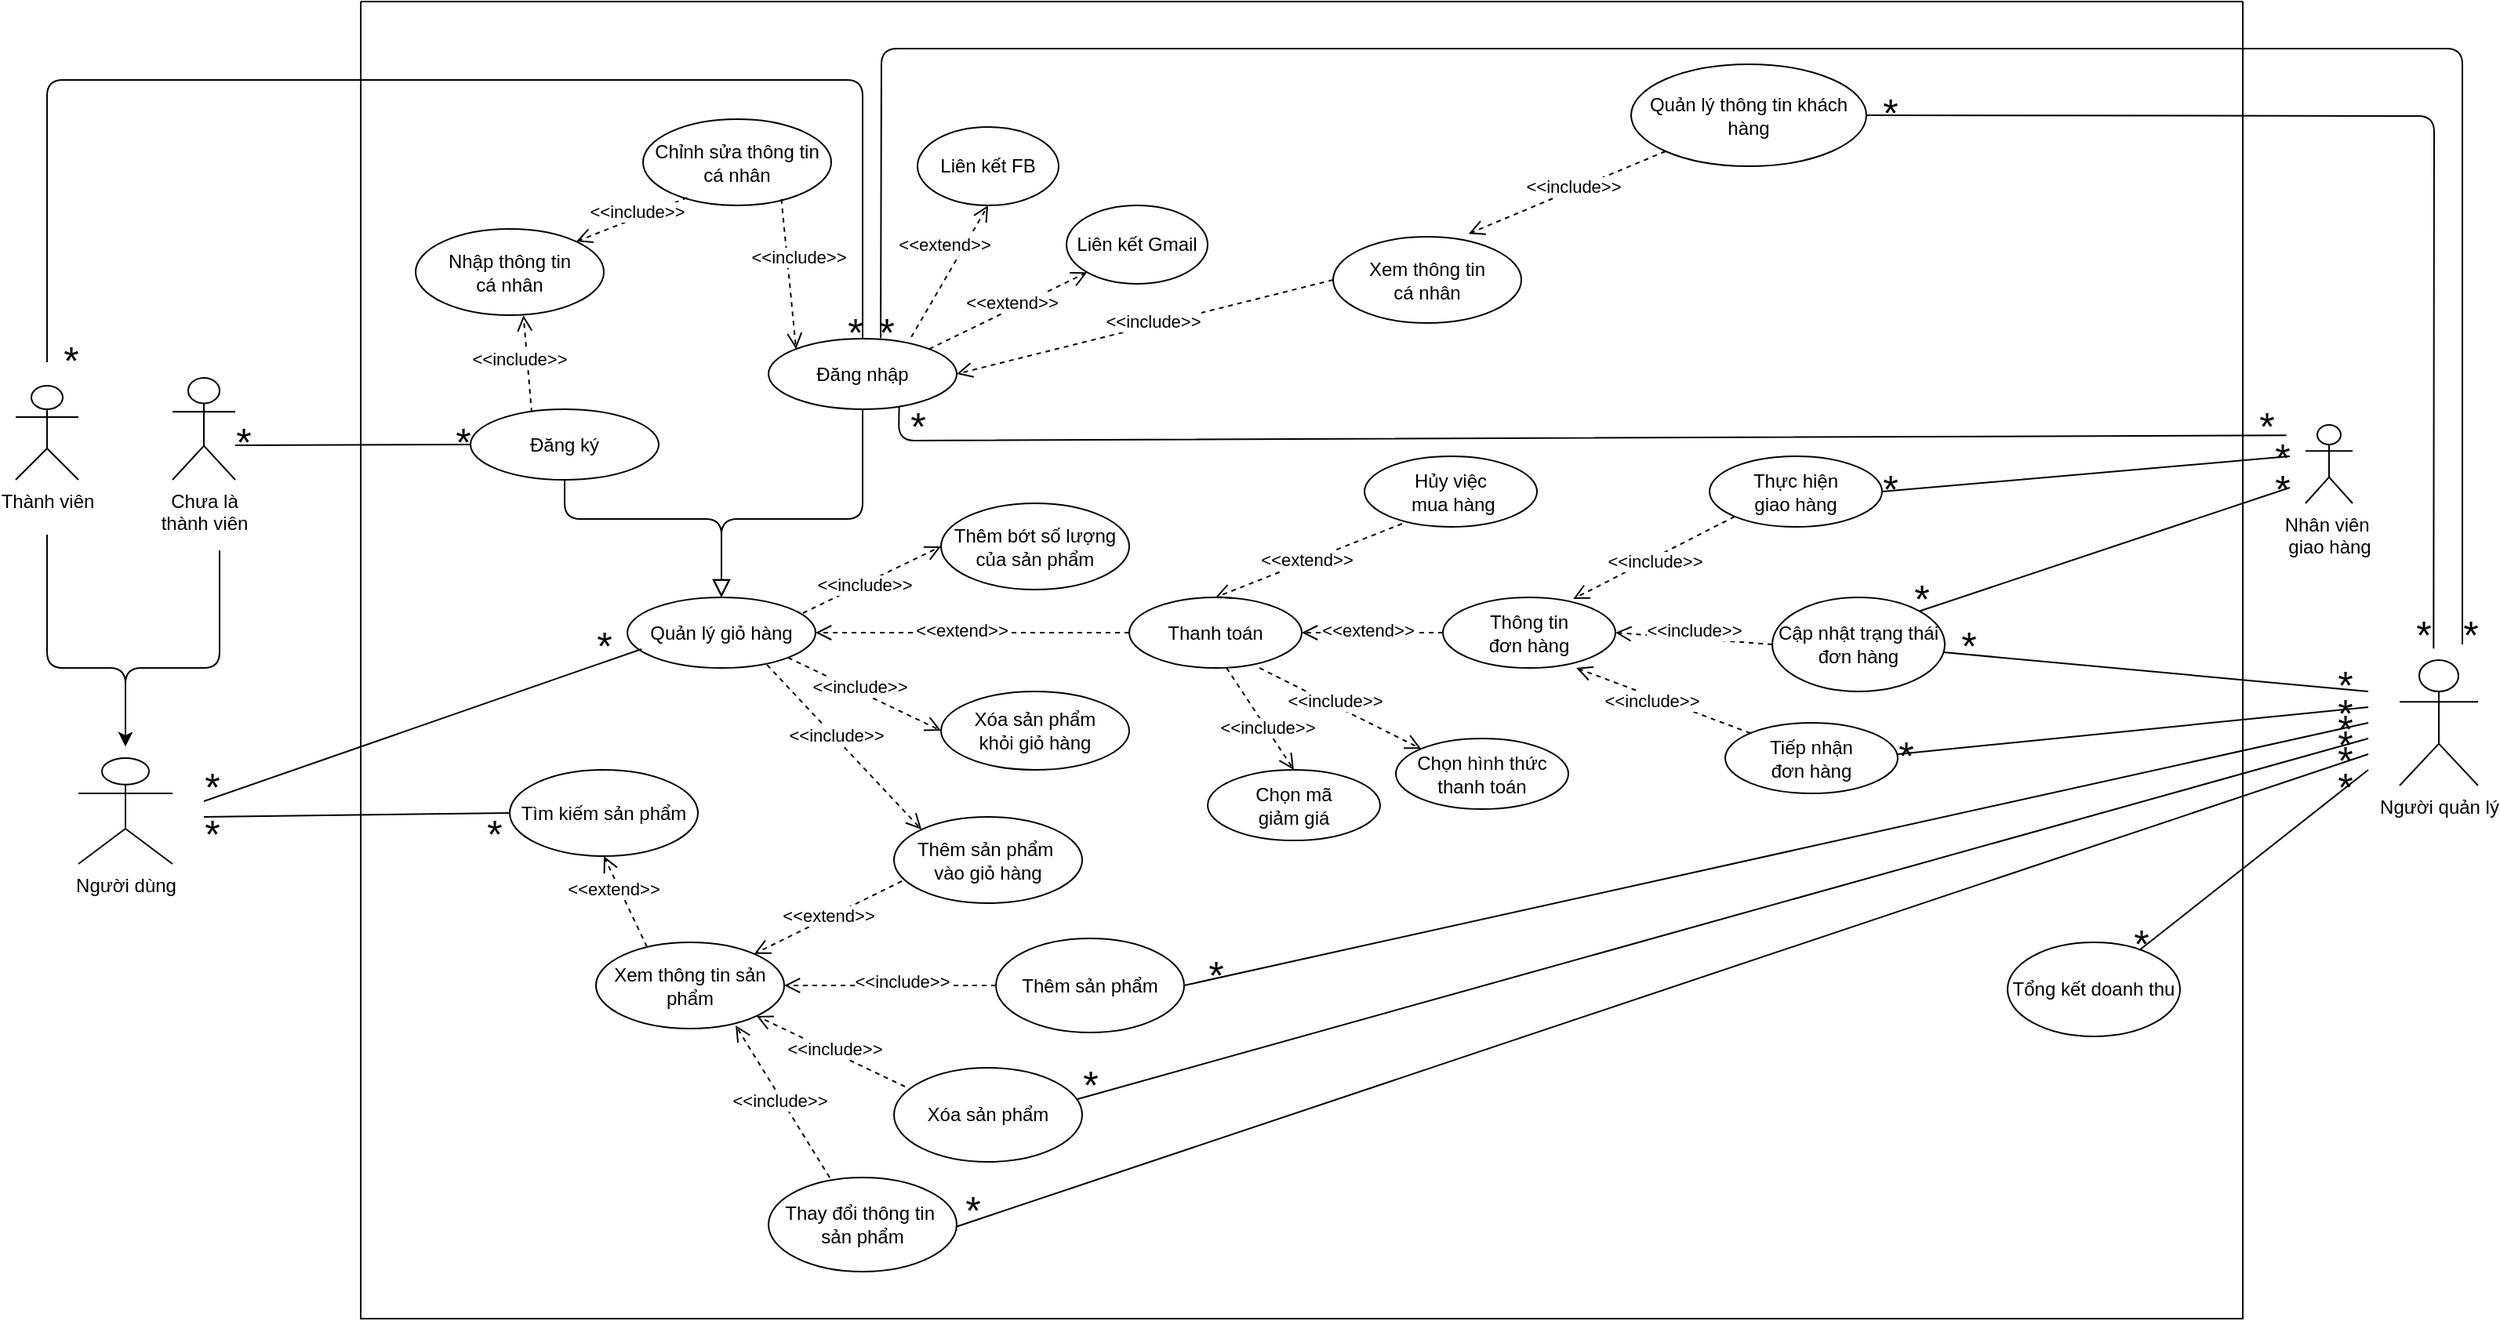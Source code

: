 <mxfile version="14.8.0" type="device"><diagram id="3ceLroiNSJrDPJjKBZNJ" name="Page-1"><mxGraphModel dx="1648" dy="-175" grid="1" gridSize="10" guides="1" tooltips="1" connect="1" arrows="1" fold="1" page="0" pageScale="1" pageWidth="850" pageHeight="1100" math="0" shadow="0"><root><mxCell id="0"/><mxCell id="1" parent="0"/><mxCell id="VKVXlBg61v4HNkzDeUow-1" value="Thành viên" style="shape=umlActor;verticalLabelPosition=bottom;verticalAlign=top;html=1;" parent="1" vertex="1"><mxGeometry x="-190" y="1155" width="40" height="60" as="geometry"/></mxCell><mxCell id="VKVXlBg61v4HNkzDeUow-2" value="Chưa là &lt;br&gt;thành viên" style="shape=umlActor;verticalLabelPosition=bottom;verticalAlign=top;html=1;" parent="1" vertex="1"><mxGeometry x="-90" y="1150" width="40" height="65" as="geometry"/></mxCell><mxCell id="VKVXlBg61v4HNkzDeUow-3" value="Đăng nhập" style="ellipse;whiteSpace=wrap;html=1;" parent="1" vertex="1"><mxGeometry x="290" y="1125" width="120" height="45" as="geometry"/></mxCell><mxCell id="VKVXlBg61v4HNkzDeUow-4" value="Đăng ký" style="ellipse;whiteSpace=wrap;html=1;" parent="1" vertex="1"><mxGeometry x="100" y="1170" width="120" height="45" as="geometry"/></mxCell><mxCell id="VKVXlBg61v4HNkzDeUow-9" value="Chỉnh sửa thông tin&lt;br&gt;cá nhân" style="ellipse;whiteSpace=wrap;html=1;" parent="1" vertex="1"><mxGeometry x="210" y="985" width="120" height="55" as="geometry"/></mxCell><mxCell id="VKVXlBg61v4HNkzDeUow-12" value="Liên kết FB" style="ellipse;whiteSpace=wrap;html=1;" parent="1" vertex="1"><mxGeometry x="385" y="990" width="90" height="50" as="geometry"/></mxCell><mxCell id="VKVXlBg61v4HNkzDeUow-15" value="&amp;lt;&amp;lt;extend&amp;gt;&amp;gt;" style="html=1;verticalAlign=bottom;endArrow=open;dashed=1;endSize=8;entryX=0.5;entryY=1;entryDx=0;entryDy=0;exitX=0.759;exitY=-0.024;exitDx=0;exitDy=0;exitPerimeter=0;" parent="1" source="VKVXlBg61v4HNkzDeUow-3" target="VKVXlBg61v4HNkzDeUow-12" edge="1"><mxGeometry x="0.097" y="7" relative="1" as="geometry"><mxPoint x="340" y="250" as="sourcePoint"/><mxPoint x="380" y="380" as="targetPoint"/><mxPoint as="offset"/></mxGeometry></mxCell><mxCell id="VKVXlBg61v4HNkzDeUow-17" value="&amp;lt;&amp;lt;extend&amp;gt;&amp;gt;" style="html=1;verticalAlign=bottom;endArrow=open;dashed=1;endSize=8;entryX=0;entryY=1;entryDx=0;entryDy=0;exitX=1;exitY=0;exitDx=0;exitDy=0;" parent="1" source="VKVXlBg61v4HNkzDeUow-3" target="VKVXlBg61v4HNkzDeUow-13" edge="1"><mxGeometry y="-4" relative="1" as="geometry"><mxPoint x="350" y="255" as="sourcePoint"/><mxPoint x="285" y="200" as="targetPoint"/><mxPoint as="offset"/></mxGeometry></mxCell><mxCell id="VKVXlBg61v4HNkzDeUow-18" value="&amp;lt;&amp;lt;include&amp;gt;&amp;gt;" style="html=1;verticalAlign=bottom;endArrow=open;dashed=1;endSize=8;exitX=0.325;exitY=0.044;exitDx=0;exitDy=0;entryX=0.573;entryY=1.002;entryDx=0;entryDy=0;entryPerimeter=0;exitPerimeter=0;" parent="1" source="VKVXlBg61v4HNkzDeUow-4" target="VKVXlBg61v4HNkzDeUow-8" edge="1"><mxGeometry x="-0.171" y="6" relative="1" as="geometry"><mxPoint x="350" y="255" as="sourcePoint"/><mxPoint x="70" y="1110" as="targetPoint"/><mxPoint as="offset"/></mxGeometry></mxCell><mxCell id="VKVXlBg61v4HNkzDeUow-19" value="&amp;lt;&amp;lt;include&amp;gt;&amp;gt;" style="html=1;verticalAlign=bottom;endArrow=open;dashed=1;endSize=8;entryX=1;entryY=0;entryDx=0;entryDy=0;exitX=0.235;exitY=0.911;exitDx=0;exitDy=0;exitPerimeter=0;" parent="1" source="VKVXlBg61v4HNkzDeUow-9" target="VKVXlBg61v4HNkzDeUow-8" edge="1"><mxGeometry x="-0.035" y="5" relative="1" as="geometry"><mxPoint x="350" y="450" as="sourcePoint"/><mxPoint x="430" y="507.5" as="targetPoint"/><mxPoint as="offset"/></mxGeometry></mxCell><mxCell id="VKVXlBg61v4HNkzDeUow-20" value="&amp;lt;&amp;lt;include&amp;gt;&amp;gt;" style="html=1;verticalAlign=bottom;endArrow=open;dashed=1;endSize=8;entryX=0;entryY=0;entryDx=0;entryDy=0;exitX=0.735;exitY=0.927;exitDx=0;exitDy=0;exitPerimeter=0;" parent="1" source="VKVXlBg61v4HNkzDeUow-9" target="VKVXlBg61v4HNkzDeUow-3" edge="1"><mxGeometry x="-0.026" y="6" relative="1" as="geometry"><mxPoint x="620" y="445" as="sourcePoint"/><mxPoint x="550" y="507.5" as="targetPoint"/><mxPoint as="offset"/></mxGeometry></mxCell><mxCell id="VKVXlBg61v4HNkzDeUow-21" value="&amp;lt;&amp;lt;include&amp;gt;&amp;gt;" style="html=1;verticalAlign=bottom;endArrow=open;dashed=1;endSize=8;entryX=1;entryY=0.5;entryDx=0;entryDy=0;exitX=0;exitY=0.5;exitDx=0;exitDy=0;" parent="1" source="VKVXlBg61v4HNkzDeUow-11" target="VKVXlBg61v4HNkzDeUow-3" edge="1"><mxGeometry x="-0.026" y="6" relative="1" as="geometry"><mxPoint x="560" y="417.5" as="sourcePoint"/><mxPoint x="350" y="300" as="targetPoint"/><mxPoint as="offset"/></mxGeometry></mxCell><mxCell id="VKVXlBg61v4HNkzDeUow-59" value="Quản lý giỏ hàng" style="ellipse;whiteSpace=wrap;html=1;" parent="1" vertex="1"><mxGeometry x="200" y="1290" width="120" height="45" as="geometry"/></mxCell><mxCell id="VKVXlBg61v4HNkzDeUow-60" value="Xem thông tin sản phẩm" style="ellipse;whiteSpace=wrap;html=1;" parent="1" vertex="1"><mxGeometry x="180" y="1510" width="120" height="55" as="geometry"/></mxCell><mxCell id="VKVXlBg61v4HNkzDeUow-61" value="Người dùng" style="shape=umlActor;verticalLabelPosition=bottom;verticalAlign=top;html=1;outlineConnect=0;fillColor=none;" parent="1" vertex="1"><mxGeometry x="-150" y="1392.5" width="60" height="67.5" as="geometry"/></mxCell><mxCell id="VKVXlBg61v4HNkzDeUow-63" value="" style="endArrow=none;html=1;entryX=0;entryY=0.5;entryDx=0;entryDy=0;" parent="1" target="ySilQz1BfeRPdvZ6NhZA-3" edge="1"><mxGeometry width="50" height="50" relative="1" as="geometry"><mxPoint x="-70" y="1430" as="sourcePoint"/><mxPoint x="197" y="1518" as="targetPoint"/></mxGeometry></mxCell><mxCell id="VKVXlBg61v4HNkzDeUow-64" value="Thêm bớt số lượng&lt;br&gt;của sản phẩm" style="ellipse;whiteSpace=wrap;html=1;" parent="1" vertex="1"><mxGeometry x="400" y="1230" width="120" height="55" as="geometry"/></mxCell><mxCell id="VKVXlBg61v4HNkzDeUow-65" value="Xóa sản phẩm&lt;br&gt;khỏi giỏ hàng" style="ellipse;whiteSpace=wrap;html=1;" parent="1" vertex="1"><mxGeometry x="400" y="1350" width="120" height="50" as="geometry"/></mxCell><mxCell id="VKVXlBg61v4HNkzDeUow-66" value="Thêm sản phẩm&amp;nbsp;&lt;br&gt;vào giỏ hàng" style="ellipse;whiteSpace=wrap;html=1;" parent="1" vertex="1"><mxGeometry x="370" y="1430" width="120" height="55" as="geometry"/></mxCell><mxCell id="VKVXlBg61v4HNkzDeUow-67" value="&amp;lt;&amp;lt;include&amp;gt;&amp;gt;" style="html=1;verticalAlign=bottom;endArrow=open;dashed=1;endSize=8;entryX=0;entryY=0.5;entryDx=0;entryDy=0;exitX=0.933;exitY=0.222;exitDx=0;exitDy=0;exitPerimeter=0;" parent="1" source="VKVXlBg61v4HNkzDeUow-59" target="VKVXlBg61v4HNkzDeUow-64" edge="1"><mxGeometry x="-0.189" y="-9" relative="1" as="geometry"><mxPoint x="410" y="920" as="sourcePoint"/><mxPoint x="528.683" y="850.302" as="targetPoint"/><mxPoint as="offset"/></mxGeometry></mxCell><mxCell id="VKVXlBg61v4HNkzDeUow-68" value="&amp;lt;&amp;lt;include&amp;gt;&amp;gt;" style="html=1;verticalAlign=bottom;endArrow=open;dashed=1;endSize=8;entryX=0;entryY=0.5;entryDx=0;entryDy=0;exitX=1;exitY=1;exitDx=0;exitDy=0;" parent="1" source="VKVXlBg61v4HNkzDeUow-59" target="VKVXlBg61v4HNkzDeUow-65" edge="1"><mxGeometry x="-0.027" y="-5" relative="1" as="geometry"><mxPoint x="312.9" y="1306.77" as="sourcePoint"/><mxPoint x="390" y="1287.5" as="targetPoint"/><mxPoint as="offset"/></mxGeometry></mxCell><mxCell id="VKVXlBg61v4HNkzDeUow-69" value="&amp;lt;&amp;lt;include&amp;gt;&amp;gt;" style="html=1;verticalAlign=bottom;endArrow=open;dashed=1;endSize=8;entryX=0;entryY=0;entryDx=0;entryDy=0;exitX=0.742;exitY=0.956;exitDx=0;exitDy=0;exitPerimeter=0;" parent="1" source="VKVXlBg61v4HNkzDeUow-59" target="VKVXlBg61v4HNkzDeUow-66" edge="1"><mxGeometry x="-0.027" y="-5" relative="1" as="geometry"><mxPoint x="312.9" y="1338.23" as="sourcePoint"/><mxPoint x="410" y="1365" as="targetPoint"/><mxPoint as="offset"/></mxGeometry></mxCell><mxCell id="VKVXlBg61v4HNkzDeUow-70" value="&amp;lt;&amp;lt;extend&amp;gt;&amp;gt;" style="html=1;verticalAlign=bottom;endArrow=open;dashed=1;endSize=8;exitX=0.042;exitY=0.745;exitDx=0;exitDy=0;exitPerimeter=0;" parent="1" source="VKVXlBg61v4HNkzDeUow-66" target="VKVXlBg61v4HNkzDeUow-60" edge="1"><mxGeometry x="0.071" y="7" relative="1" as="geometry"><mxPoint x="299.04" y="1343.02" as="sourcePoint"/><mxPoint x="443.96" y="1556.98" as="targetPoint"/><mxPoint as="offset"/></mxGeometry></mxCell><mxCell id="VKVXlBg61v4HNkzDeUow-74" value="Thanh toán" style="ellipse;whiteSpace=wrap;html=1;" parent="1" vertex="1"><mxGeometry x="520" y="1290" width="110" height="45" as="geometry"/></mxCell><mxCell id="VKVXlBg61v4HNkzDeUow-75" value="&amp;lt;&amp;lt;extend&amp;gt;&amp;gt;" style="html=1;verticalAlign=bottom;endArrow=open;dashed=1;endSize=8;exitX=0;exitY=0.5;exitDx=0;exitDy=0;entryX=1;entryY=0.5;entryDx=0;entryDy=0;" parent="1" source="VKVXlBg61v4HNkzDeUow-74" target="VKVXlBg61v4HNkzDeUow-59" edge="1"><mxGeometry x="0.071" y="7" relative="1" as="geometry"><mxPoint x="525.27" y="1333.73" as="sourcePoint"/><mxPoint x="410.002" y="1309.998" as="targetPoint"/><mxPoint as="offset"/></mxGeometry></mxCell><mxCell id="VKVXlBg61v4HNkzDeUow-76" value="Hủy việc&lt;br&gt;&amp;nbsp; mua hàng&amp;nbsp;" style="ellipse;whiteSpace=wrap;html=1;" parent="1" vertex="1"><mxGeometry x="670" y="1200" width="110" height="45" as="geometry"/></mxCell><mxCell id="VKVXlBg61v4HNkzDeUow-77" value="&amp;lt;&amp;lt;extend&amp;gt;&amp;gt;" style="html=1;verticalAlign=bottom;endArrow=open;dashed=1;endSize=8;exitX=0.218;exitY=0.956;exitDx=0;exitDy=0;entryX=0.5;entryY=0;entryDx=0;entryDy=0;exitPerimeter=0;" parent="1" source="VKVXlBg61v4HNkzDeUow-76" target="VKVXlBg61v4HNkzDeUow-74" edge="1"><mxGeometry x="0.071" y="7" relative="1" as="geometry"><mxPoint x="560" y="1322.5" as="sourcePoint"/><mxPoint x="330" y="1322.5" as="targetPoint"/><mxPoint as="offset"/></mxGeometry></mxCell><mxCell id="VKVXlBg61v4HNkzDeUow-78" value="Chọn hình thức&lt;br&gt;thanh toán" style="ellipse;whiteSpace=wrap;html=1;" parent="1" vertex="1"><mxGeometry x="690" y="1380" width="110" height="45" as="geometry"/></mxCell><mxCell id="VKVXlBg61v4HNkzDeUow-79" value="&amp;lt;&amp;lt;include&amp;gt;&amp;gt;" style="html=1;verticalAlign=bottom;endArrow=open;dashed=1;endSize=8;entryX=0;entryY=0;entryDx=0;entryDy=0;exitX=0.755;exitY=1;exitDx=0;exitDy=0;exitPerimeter=0;" parent="1" source="VKVXlBg61v4HNkzDeUow-74" target="VKVXlBg61v4HNkzDeUow-78" edge="1"><mxGeometry x="-0.027" y="-5" relative="1" as="geometry"><mxPoint x="540.0" y="1340.0" as="sourcePoint"/><mxPoint x="637.1" y="1386.77" as="targetPoint"/><mxPoint as="offset"/></mxGeometry></mxCell><mxCell id="VKVXlBg61v4HNkzDeUow-80" value="Người quản lý" style="shape=umlActor;verticalLabelPosition=bottom;verticalAlign=top;html=1;outlineConnect=0;fillColor=none;" parent="1" vertex="1"><mxGeometry x="1330" y="1330" width="50" height="80" as="geometry"/></mxCell><mxCell id="VKVXlBg61v4HNkzDeUow-82" value="" style="endArrow=none;html=1;entryX=1;entryY=0.5;entryDx=0;entryDy=0;startArrow=none;" parent="1" source="Y3iuDyddjG4t1z8auAeE-62" target="VKVXlBg61v4HNkzDeUow-101" edge="1"><mxGeometry width="50" height="50" relative="1" as="geometry"><mxPoint x="1310" y="1360" as="sourcePoint"/><mxPoint x="1080" y="1245" as="targetPoint"/></mxGeometry></mxCell><mxCell id="VKVXlBg61v4HNkzDeUow-83" value="Thêm sản phẩm" style="ellipse;whiteSpace=wrap;html=1;fillColor=none;" parent="1" vertex="1"><mxGeometry x="435" y="1507.5" width="120" height="60" as="geometry"/></mxCell><mxCell id="VKVXlBg61v4HNkzDeUow-84" value="Xóa sản phẩm" style="ellipse;whiteSpace=wrap;html=1;fillColor=none;" parent="1" vertex="1"><mxGeometry x="370" y="1590" width="120" height="60" as="geometry"/></mxCell><mxCell id="VKVXlBg61v4HNkzDeUow-86" value="Thay đổi thông tin&amp;nbsp;&lt;br&gt;sản phẩm" style="ellipse;whiteSpace=wrap;html=1;fillColor=none;" parent="1" vertex="1"><mxGeometry x="290" y="1660" width="120" height="60" as="geometry"/></mxCell><mxCell id="VKVXlBg61v4HNkzDeUow-88" value="&amp;lt;&amp;lt;include&amp;gt;&amp;gt;" style="html=1;verticalAlign=bottom;endArrow=open;dashed=1;endSize=8;entryX=1;entryY=0.5;entryDx=0;entryDy=0;exitX=0;exitY=0.5;exitDx=0;exitDy=0;" parent="1" source="VKVXlBg61v4HNkzDeUow-83" target="VKVXlBg61v4HNkzDeUow-60" edge="1"><mxGeometry x="-0.102" y="6" relative="1" as="geometry"><mxPoint x="615" y="1345" as="sourcePoint"/><mxPoint x="655.675" y="1399.27" as="targetPoint"/><mxPoint as="offset"/></mxGeometry></mxCell><mxCell id="VKVXlBg61v4HNkzDeUow-89" value="&amp;lt;&amp;lt;include&amp;gt;&amp;gt;" style="html=1;verticalAlign=bottom;endArrow=open;dashed=1;endSize=8;entryX=1;entryY=1;entryDx=0;entryDy=0;exitX=0.058;exitY=0.2;exitDx=0;exitDy=0;exitPerimeter=0;" parent="1" source="VKVXlBg61v4HNkzDeUow-84" target="VKVXlBg61v4HNkzDeUow-60" edge="1"><mxGeometry x="-0.102" y="6" relative="1" as="geometry"><mxPoint x="410" y="1560" as="sourcePoint"/><mxPoint x="300" y="1547.5" as="targetPoint"/><mxPoint as="offset"/></mxGeometry></mxCell><mxCell id="VKVXlBg61v4HNkzDeUow-90" value="&amp;lt;&amp;lt;include&amp;gt;&amp;gt;" style="html=1;verticalAlign=bottom;endArrow=open;dashed=1;endSize=8;exitX=0.325;exitY=0;exitDx=0;exitDy=0;exitPerimeter=0;entryX=0.742;entryY=0.964;entryDx=0;entryDy=0;entryPerimeter=0;" parent="1" source="VKVXlBg61v4HNkzDeUow-86" target="VKVXlBg61v4HNkzDeUow-60" edge="1"><mxGeometry x="-0.102" y="6" relative="1" as="geometry"><mxPoint x="396.96" y="1612" as="sourcePoint"/><mxPoint x="270" y="1561" as="targetPoint"/><mxPoint as="offset"/></mxGeometry></mxCell><mxCell id="VKVXlBg61v4HNkzDeUow-91" value="" style="endArrow=none;html=1;entryX=1;entryY=0.5;entryDx=0;entryDy=0;" parent="1" target="VKVXlBg61v4HNkzDeUow-83" edge="1"><mxGeometry width="50" height="50" relative="1" as="geometry"><mxPoint x="1310" y="1370" as="sourcePoint"/><mxPoint x="665.05" y="1331.005" as="targetPoint"/></mxGeometry></mxCell><mxCell id="VKVXlBg61v4HNkzDeUow-92" value="" style="endArrow=none;html=1;entryX=0.975;entryY=0.333;entryDx=0;entryDy=0;entryPerimeter=0;" parent="1" target="VKVXlBg61v4HNkzDeUow-84" edge="1"><mxGeometry width="50" height="50" relative="1" as="geometry"><mxPoint x="1310" y="1380" as="sourcePoint"/><mxPoint x="524.421" y="1547.367" as="targetPoint"/></mxGeometry></mxCell><mxCell id="VKVXlBg61v4HNkzDeUow-93" value="" style="endArrow=none;html=1;entryX=1;entryY=0.5;entryDx=0;entryDy=0;startArrow=none;" parent="1" source="Y3iuDyddjG4t1z8auAeE-50" target="VKVXlBg61v4HNkzDeUow-86" edge="1"><mxGeometry width="50" height="50" relative="1" as="geometry"><mxPoint x="1310" y="1390" as="sourcePoint"/><mxPoint x="507" y="1619.98" as="targetPoint"/></mxGeometry></mxCell><mxCell id="VKVXlBg61v4HNkzDeUow-94" value="Chọn mã&lt;br&gt;giảm giá" style="ellipse;whiteSpace=wrap;html=1;" parent="1" vertex="1"><mxGeometry x="570" y="1400" width="110" height="45" as="geometry"/></mxCell><mxCell id="VKVXlBg61v4HNkzDeUow-95" value="&amp;lt;&amp;lt;include&amp;gt;&amp;gt;" style="html=1;verticalAlign=bottom;endArrow=open;dashed=1;endSize=8;entryX=0.5;entryY=0;entryDx=0;entryDy=0;exitX=0.564;exitY=1;exitDx=0;exitDy=0;exitPerimeter=0;" parent="1" source="VKVXlBg61v4HNkzDeUow-74" target="VKVXlBg61v4HNkzDeUow-94" edge="1"><mxGeometry x="0.386" y="-4" relative="1" as="geometry"><mxPoint x="597.38" y="1335" as="sourcePoint"/><mxPoint x="670.005" y="1386.77" as="targetPoint"/><mxPoint as="offset"/></mxGeometry></mxCell><mxCell id="VKVXlBg61v4HNkzDeUow-100" value="&amp;lt;&amp;lt;extend&amp;gt;&amp;gt;" style="html=1;verticalAlign=bottom;endArrow=open;dashed=1;endSize=8;exitX=0;exitY=0.5;exitDx=0;exitDy=0;entryX=1;entryY=0.5;entryDx=0;entryDy=0;" parent="1" source="VKVXlBg61v4HNkzDeUow-98" target="VKVXlBg61v4HNkzDeUow-74" edge="1"><mxGeometry x="0.071" y="7" relative="1" as="geometry"><mxPoint x="748.98" y="1270" as="sourcePoint"/><mxPoint x="660" y="1316.98" as="targetPoint"/><mxPoint as="offset"/></mxGeometry></mxCell><mxCell id="VKVXlBg61v4HNkzDeUow-101" value="Tiếp nhận&lt;br&gt;đơn hàng" style="ellipse;whiteSpace=wrap;html=1;" parent="1" vertex="1"><mxGeometry x="900" y="1370" width="110" height="45" as="geometry"/></mxCell><mxCell id="VKVXlBg61v4HNkzDeUow-102" value="&amp;lt;&amp;lt;include&amp;gt;&amp;gt;" style="html=1;verticalAlign=bottom;endArrow=open;dashed=1;endSize=8;entryX=0.773;entryY=1;entryDx=0;entryDy=0;exitX=0;exitY=0;exitDx=0;exitDy=0;entryPerimeter=0;" parent="1" source="VKVXlBg61v4HNkzDeUow-101" target="VKVXlBg61v4HNkzDeUow-98" edge="1"><mxGeometry x="0.068" y="10" relative="1" as="geometry"><mxPoint x="643.05" y="1345" as="sourcePoint"/><mxPoint x="715.675" y="1396.77" as="targetPoint"/><mxPoint y="1" as="offset"/></mxGeometry></mxCell><mxCell id="VKVXlBg61v4HNkzDeUow-103" value="Thực hiện&lt;br&gt;giao hàng" style="ellipse;whiteSpace=wrap;html=1;" parent="1" vertex="1"><mxGeometry x="890" y="1200" width="110" height="45" as="geometry"/></mxCell><mxCell id="VKVXlBg61v4HNkzDeUow-104" value="&amp;lt;&amp;lt;include&amp;gt;&amp;gt;" style="html=1;verticalAlign=bottom;endArrow=open;dashed=1;endSize=8;entryX=0.755;entryY=0.022;entryDx=0;entryDy=0;exitX=0;exitY=1;exitDx=0;exitDy=0;entryPerimeter=0;" parent="1" source="VKVXlBg61v4HNkzDeUow-103" target="VKVXlBg61v4HNkzDeUow-98" edge="1"><mxGeometry x="0.068" y="10" relative="1" as="geometry"><mxPoint x="905.675" y="1386.77" as="sourcePoint"/><mxPoint x="865.03" y="1345" as="targetPoint"/><mxPoint y="1" as="offset"/></mxGeometry></mxCell><mxCell id="VKVXlBg61v4HNkzDeUow-105" value="Nhân viên&amp;nbsp;&lt;br&gt;giao hàng" style="shape=umlActor;verticalLabelPosition=bottom;verticalAlign=top;html=1;outlineConnect=0;fillColor=none;" parent="1" vertex="1"><mxGeometry x="1270" y="1180" width="30" height="50" as="geometry"/></mxCell><mxCell id="VKVXlBg61v4HNkzDeUow-106" value="" style="endArrow=none;html=1;entryX=1;entryY=0.5;entryDx=0;entryDy=0;" parent="1" target="VKVXlBg61v4HNkzDeUow-103" edge="1"><mxGeometry width="50" height="50" relative="1" as="geometry"><mxPoint x="1260" y="1200" as="sourcePoint"/><mxPoint x="620" y="1390" as="targetPoint"/></mxGeometry></mxCell><mxCell id="VKVXlBg61v4HNkzDeUow-108" value="" style="endArrow=none;html=1;exitX=0.764;exitY=0.083;exitDx=0;exitDy=0;exitPerimeter=0;" parent="1" source="VKVXlBg61v4HNkzDeUow-107" edge="1"><mxGeometry width="50" height="50" relative="1" as="geometry"><mxPoint x="570" y="1450" as="sourcePoint"/><mxPoint x="1310" y="1400" as="targetPoint"/></mxGeometry></mxCell><mxCell id="VKVXlBg61v4HNkzDeUow-109" value="Cập nhật trạng thái&lt;br&gt;đơn hàng" style="ellipse;whiteSpace=wrap;html=1;" parent="1" vertex="1"><mxGeometry x="930" y="1290" width="110" height="60" as="geometry"/></mxCell><mxCell id="VKVXlBg61v4HNkzDeUow-110" value="&amp;lt;&amp;lt;include&amp;gt;&amp;gt;" style="html=1;verticalAlign=bottom;endArrow=open;dashed=1;endSize=8;entryX=1;entryY=0.5;entryDx=0;entryDy=0;exitX=0;exitY=0.5;exitDx=0;exitDy=0;" parent="1" source="VKVXlBg61v4HNkzDeUow-109" target="VKVXlBg61v4HNkzDeUow-98" edge="1"><mxGeometry x="-0.006" y="4" relative="1" as="geometry"><mxPoint x="905.675" y="1233.23" as="sourcePoint"/><mxPoint x="833.05" y="1300.99" as="targetPoint"/><mxPoint as="offset"/></mxGeometry></mxCell><mxCell id="VKVXlBg61v4HNkzDeUow-111" value="" style="endArrow=none;html=1;entryX=1;entryY=0;entryDx=0;entryDy=0;" parent="1" target="VKVXlBg61v4HNkzDeUow-109" edge="1"><mxGeometry width="50" height="50" relative="1" as="geometry"><mxPoint x="1260" y="1220" as="sourcePoint"/><mxPoint x="1010" y="1232.5" as="targetPoint"/></mxGeometry></mxCell><mxCell id="VKVXlBg61v4HNkzDeUow-112" value="" style="endArrow=none;html=1;" parent="1" target="VKVXlBg61v4HNkzDeUow-109" edge="1"><mxGeometry width="50" height="50" relative="1" as="geometry"><mxPoint x="1310" y="1350" as="sourcePoint"/><mxPoint x="1033.891" y="1308.787" as="targetPoint"/></mxGeometry></mxCell><mxCell id="Y3iuDyddjG4t1z8auAeE-3" value="" style="edgeStyle=segmentEdgeStyle;endArrow=classic;html=1;" parent="1" edge="1"><mxGeometry width="50" height="50" relative="1" as="geometry"><mxPoint x="-160" y="1335" as="sourcePoint"/><mxPoint x="-120" y="1385" as="targetPoint"/></mxGeometry></mxCell><mxCell id="Y3iuDyddjG4t1z8auAeE-4" value="" style="edgeStyle=segmentEdgeStyle;endArrow=classic;html=1;" parent="1" edge="1"><mxGeometry width="50" height="50" relative="1" as="geometry"><mxPoint x="-70" y="1335" as="sourcePoint"/><mxPoint x="-120" y="1385" as="targetPoint"/><Array as="points"><mxPoint x="-120" y="1335"/></Array></mxGeometry></mxCell><mxCell id="Y3iuDyddjG4t1z8auAeE-5" value="" style="edgeStyle=segmentEdgeStyle;endArrow=block;html=1;endFill=0;endSize=9;" parent="1" edge="1"><mxGeometry width="50" height="50" relative="1" as="geometry"><mxPoint x="320" y="1240" as="sourcePoint"/><mxPoint x="260" y="1290" as="targetPoint"/><Array as="points"><mxPoint x="260" y="1240"/></Array></mxGeometry></mxCell><mxCell id="Y3iuDyddjG4t1z8auAeE-6" value="" style="edgeStyle=segmentEdgeStyle;endArrow=block;html=1;endFill=0;strokeWidth=1;endSize=9;" parent="1" edge="1"><mxGeometry width="50" height="50" relative="1" as="geometry"><mxPoint x="190" y="1240" as="sourcePoint"/><mxPoint x="260" y="1290" as="targetPoint"/><Array as="points"><mxPoint x="260" y="1240"/></Array></mxGeometry></mxCell><mxCell id="Y3iuDyddjG4t1z8auAeE-10" value="" style="edgeStyle=segmentEdgeStyle;endArrow=none;html=1;endSize=9;strokeWidth=1;endFill=0;exitX=0.5;exitY=1;exitDx=0;exitDy=0;" parent="1" source="VKVXlBg61v4HNkzDeUow-4" edge="1"><mxGeometry width="50" height="50" relative="1" as="geometry"><mxPoint x="-130" y="1169.94" as="sourcePoint"/><mxPoint x="250" y="1240" as="targetPoint"/><Array as="points"><mxPoint x="160" y="1240"/></Array></mxGeometry></mxCell><mxCell id="Y3iuDyddjG4t1z8auAeE-12" value="" style="edgeStyle=segmentEdgeStyle;endArrow=none;html=1;endSize=9;strokeWidth=1;entryX=0.5;entryY=1;entryDx=0;entryDy=0;endFill=0;" parent="1" target="VKVXlBg61v4HNkzDeUow-3" edge="1"><mxGeometry width="50" height="50" relative="1" as="geometry"><mxPoint x="300" y="1240" as="sourcePoint"/><mxPoint x="350" y="1190" as="targetPoint"/></mxGeometry></mxCell><mxCell id="Y3iuDyddjG4t1z8auAeE-18" value="" style="edgeStyle=segmentEdgeStyle;endArrow=none;html=1;endSize=9;strokeWidth=1;exitX=0.5;exitY=0;exitDx=0;exitDy=0;endFill=0;" parent="1" source="VKVXlBg61v4HNkzDeUow-3" edge="1"><mxGeometry width="50" height="50" relative="1" as="geometry"><mxPoint x="430" y="1120" as="sourcePoint"/><mxPoint x="-170" y="1140" as="targetPoint"/><Array as="points"><mxPoint x="350" y="960"/><mxPoint x="-170" y="960"/></Array></mxGeometry></mxCell><mxCell id="Y3iuDyddjG4t1z8auAeE-20" value="" style="endArrow=none;html=1;endSize=9;strokeWidth=1;entryX=0;entryY=0.5;entryDx=0;entryDy=0;" parent="1" target="VKVXlBg61v4HNkzDeUow-4" edge="1"><mxGeometry width="50" height="50" relative="1" as="geometry"><mxPoint x="-50" y="1193" as="sourcePoint"/><mxPoint x="480" y="1180" as="targetPoint"/></mxGeometry></mxCell><mxCell id="Y3iuDyddjG4t1z8auAeE-23" value="" style="edgeStyle=segmentEdgeStyle;endArrow=none;html=1;endSize=9;strokeWidth=1;endFill=0;" parent="1" edge="1"><mxGeometry width="50" height="50" relative="1" as="geometry"><mxPoint x="-110" y="1335" as="sourcePoint"/><mxPoint x="-60" y="1260" as="targetPoint"/></mxGeometry></mxCell><mxCell id="Y3iuDyddjG4t1z8auAeE-24" value="" style="edgeStyle=segmentEdgeStyle;endArrow=none;html=1;endFill=0;" parent="1" edge="1"><mxGeometry width="50" height="50" relative="1" as="geometry"><mxPoint x="-140" y="1335" as="sourcePoint"/><mxPoint x="-170" y="1250" as="targetPoint"/></mxGeometry></mxCell><mxCell id="Y3iuDyddjG4t1z8auAeE-26" value="" style="swimlane;startSize=0;" parent="1" vertex="1"><mxGeometry x="30" y="910" width="1200" height="840" as="geometry"/></mxCell><mxCell id="VKVXlBg61v4HNkzDeUow-35" value="Quản lý thông tin khách&lt;br&gt;hàng" style="ellipse;whiteSpace=wrap;html=1;" parent="Y3iuDyddjG4t1z8auAeE-26" vertex="1"><mxGeometry x="810" y="40" width="150" height="65" as="geometry"/></mxCell><mxCell id="VKVXlBg61v4HNkzDeUow-107" value="Tổng kết doanh thu" style="ellipse;whiteSpace=wrap;html=1;fillColor=none;" parent="Y3iuDyddjG4t1z8auAeE-26" vertex="1"><mxGeometry x="1050" y="600" width="110" height="60" as="geometry"/></mxCell><mxCell id="Y3iuDyddjG4t1z8auAeE-38" value="&lt;font style=&quot;font-size: 25px&quot;&gt;*&lt;/font&gt;" style="text;html=1;align=center;verticalAlign=middle;resizable=0;points=[];autosize=1;strokeColor=none;" parent="Y3iuDyddjG4t1z8auAeE-26" vertex="1"><mxGeometry x="50" y="270" width="30" height="20" as="geometry"/></mxCell><mxCell id="Y3iuDyddjG4t1z8auAeE-49" value="&lt;font style=&quot;font-size: 25px&quot;&gt;*&lt;/font&gt;" style="text;html=1;align=center;verticalAlign=middle;resizable=0;points=[];autosize=1;strokeColor=none;" parent="Y3iuDyddjG4t1z8auAeE-26" vertex="1"><mxGeometry x="70" y="520" width="30" height="20" as="geometry"/></mxCell><mxCell id="Y3iuDyddjG4t1z8auAeE-53" value="&lt;font style=&quot;font-size: 25px&quot;&gt;*&lt;/font&gt;" style="text;html=1;align=center;verticalAlign=middle;resizable=0;points=[];autosize=1;strokeColor=none;" parent="Y3iuDyddjG4t1z8auAeE-26" vertex="1"><mxGeometry x="530" y="610" width="30" height="20" as="geometry"/></mxCell><mxCell id="Y3iuDyddjG4t1z8auAeE-54" value="&lt;font style=&quot;font-size: 25px&quot;&gt;*&lt;/font&gt;" style="text;html=1;align=center;verticalAlign=middle;resizable=0;points=[];autosize=1;strokeColor=none;" parent="Y3iuDyddjG4t1z8auAeE-26" vertex="1"><mxGeometry x="1120" y="590" width="30" height="20" as="geometry"/></mxCell><mxCell id="Y3iuDyddjG4t1z8auAeE-67" value="&lt;font style=&quot;font-size: 25px&quot;&gt;*&lt;/font&gt;" style="text;html=1;align=center;verticalAlign=middle;resizable=0;points=[];autosize=1;strokeColor=none;" parent="Y3iuDyddjG4t1z8auAeE-26" vertex="1"><mxGeometry x="1010" y="400" width="30" height="20" as="geometry"/></mxCell><mxCell id="Y3iuDyddjG4t1z8auAeE-68" value="&lt;font style=&quot;font-size: 25px&quot;&gt;*&lt;/font&gt;" style="text;html=1;align=center;verticalAlign=middle;resizable=0;points=[];autosize=1;strokeColor=none;" parent="Y3iuDyddjG4t1z8auAeE-26" vertex="1"><mxGeometry x="980" y="370" width="30" height="20" as="geometry"/></mxCell><mxCell id="Y3iuDyddjG4t1z8auAeE-69" value="&lt;font style=&quot;font-size: 25px&quot;&gt;*&lt;/font&gt;" style="text;html=1;align=center;verticalAlign=middle;resizable=0;points=[];autosize=1;strokeColor=none;" parent="Y3iuDyddjG4t1z8auAeE-26" vertex="1"><mxGeometry x="960" y="300" width="30" height="20" as="geometry"/></mxCell><mxCell id="Y3iuDyddjG4t1z8auAeE-79" value="&lt;font style=&quot;font-size: 25px&quot;&gt;*&lt;/font&gt;" style="text;html=1;align=center;verticalAlign=middle;resizable=0;points=[];autosize=1;strokeColor=none;" parent="Y3iuDyddjG4t1z8auAeE-26" vertex="1"><mxGeometry x="960" y="60" width="30" height="20" as="geometry"/></mxCell><mxCell id="VKVXlBg61v4HNkzDeUow-8" value="Nhập thông tin&lt;br&gt;cá nhân" style="ellipse;whiteSpace=wrap;html=1;" parent="Y3iuDyddjG4t1z8auAeE-26" vertex="1"><mxGeometry x="35" y="145" width="120" height="55" as="geometry"/></mxCell><mxCell id="Y3iuDyddjG4t1z8auAeE-83" value="&lt;font style=&quot;font-size: 25px&quot;&gt;*&lt;/font&gt;" style="text;html=1;align=center;verticalAlign=middle;resizable=0;points=[];autosize=1;strokeColor=none;" parent="Y3iuDyddjG4t1z8auAeE-26" vertex="1"><mxGeometry x="140" y="400" width="30" height="20" as="geometry"/></mxCell><mxCell id="VKVXlBg61v4HNkzDeUow-13" value="Liên kết Gmail" style="ellipse;whiteSpace=wrap;html=1;" parent="Y3iuDyddjG4t1z8auAeE-26" vertex="1"><mxGeometry x="450" y="130" width="90" height="50" as="geometry"/></mxCell><mxCell id="VKVXlBg61v4HNkzDeUow-98" value="Thông tin&lt;br&gt;đơn hàng" style="ellipse;whiteSpace=wrap;html=1;" parent="Y3iuDyddjG4t1z8auAeE-26" vertex="1"><mxGeometry x="690" y="380" width="110" height="45" as="geometry"/></mxCell><mxCell id="VKVXlBg61v4HNkzDeUow-11" value="Xem thông tin&lt;br&gt;cá nhân" style="ellipse;whiteSpace=wrap;html=1;" parent="Y3iuDyddjG4t1z8auAeE-26" vertex="1"><mxGeometry x="620" y="150" width="120" height="55" as="geometry"/></mxCell><mxCell id="VKVXlBg61v4HNkzDeUow-36" value="&amp;lt;&amp;lt;include&amp;gt;&amp;gt;" style="html=1;verticalAlign=bottom;endArrow=open;dashed=1;endSize=8;entryX=0.72;entryY=-0.035;entryDx=0;entryDy=0;exitX=0;exitY=1;exitDx=0;exitDy=0;entryPerimeter=0;" parent="Y3iuDyddjG4t1z8auAeE-26" source="VKVXlBg61v4HNkzDeUow-35" target="VKVXlBg61v4HNkzDeUow-11" edge="1"><mxGeometry x="-0.026" y="6" relative="1" as="geometry"><mxPoint x="530" y="-627.5" as="sourcePoint"/><mxPoint x="380" y="-632.5" as="targetPoint"/><mxPoint as="offset"/></mxGeometry></mxCell><mxCell id="iVQ3OFPnh39xX0U_Wf0O-3" value="&lt;font style=&quot;font-size: 25px&quot;&gt;*&lt;/font&gt;" style="text;html=1;align=center;verticalAlign=middle;resizable=0;points=[];autosize=1;strokeColor=none;" parent="Y3iuDyddjG4t1z8auAeE-26" vertex="1"><mxGeometry x="340" y="260" width="30" height="20" as="geometry"/></mxCell><mxCell id="iVQ3OFPnh39xX0U_Wf0O-6" value="&lt;font style=&quot;font-size: 25px&quot;&gt;*&lt;/font&gt;" style="text;html=1;align=center;verticalAlign=middle;resizable=0;points=[];autosize=1;strokeColor=none;" parent="Y3iuDyddjG4t1z8auAeE-26" vertex="1"><mxGeometry x="320" y="200" width="30" height="20" as="geometry"/></mxCell><mxCell id="ySilQz1BfeRPdvZ6NhZA-3" value="Tìm kiếm sản phẩm" style="ellipse;whiteSpace=wrap;html=1;" vertex="1" parent="Y3iuDyddjG4t1z8auAeE-26"><mxGeometry x="95" y="490" width="120" height="55" as="geometry"/></mxCell><mxCell id="Y3iuDyddjG4t1z8auAeE-28" value="" style="endArrow=none;html=1;endSize=9;strokeWidth=1;entryX=1;entryY=0.5;entryDx=0;entryDy=0;exitX=0.722;exitY=1.008;exitDx=0;exitDy=0;exitPerimeter=0;" parent="1" source="Y3iuDyddjG4t1z8auAeE-76" target="VKVXlBg61v4HNkzDeUow-35" edge="1"><mxGeometry width="50" height="50" relative="1" as="geometry"><mxPoint x="1370" y="1310" as="sourcePoint"/><mxPoint x="610" y="1190" as="targetPoint"/><Array as="points"><mxPoint x="1352" y="983"/></Array></mxGeometry></mxCell><mxCell id="Y3iuDyddjG4t1z8auAeE-36" value="&lt;font style=&quot;font-size: 25px&quot;&gt;*&lt;/font&gt;" style="text;html=1;align=center;verticalAlign=middle;resizable=0;points=[];autosize=1;strokeColor=none;" parent="1" vertex="1"><mxGeometry x="-60" y="1180" width="30" height="20" as="geometry"/></mxCell><mxCell id="Y3iuDyddjG4t1z8auAeE-46" value="&lt;font style=&quot;font-size: 25px&quot;&gt;*&lt;/font&gt;" style="text;html=1;align=center;verticalAlign=middle;resizable=0;points=[];autosize=1;strokeColor=none;" parent="1" vertex="1"><mxGeometry x="-170" y="1127.5" width="30" height="20" as="geometry"/></mxCell><mxCell id="Y3iuDyddjG4t1z8auAeE-47" value="&lt;font style=&quot;font-size: 25px&quot;&gt;*&lt;/font&gt;" style="text;html=1;align=center;verticalAlign=middle;resizable=0;points=[];autosize=1;strokeColor=none;" parent="1" vertex="1"><mxGeometry x="330" y="1110" width="30" height="20" as="geometry"/></mxCell><mxCell id="Y3iuDyddjG4t1z8auAeE-48" value="&lt;font style=&quot;font-size: 25px&quot;&gt;*&lt;/font&gt;" style="text;html=1;align=center;verticalAlign=middle;resizable=0;points=[];autosize=1;strokeColor=none;" parent="1" vertex="1"><mxGeometry x="-80" y="1430" width="30" height="20" as="geometry"/></mxCell><mxCell id="Y3iuDyddjG4t1z8auAeE-50" value="&lt;font style=&quot;font-size: 25px&quot;&gt;*&lt;/font&gt;" style="text;html=1;align=center;verticalAlign=middle;resizable=0;points=[];autosize=1;strokeColor=none;" parent="1" vertex="1"><mxGeometry x="405" y="1670" width="30" height="20" as="geometry"/></mxCell><mxCell id="Y3iuDyddjG4t1z8auAeE-51" value="" style="endArrow=none;html=1;entryX=0.145;entryY=1.074;entryDx=0;entryDy=0;entryPerimeter=0;" parent="1" target="Y3iuDyddjG4t1z8auAeE-50" edge="1"><mxGeometry width="50" height="50" relative="1" as="geometry"><mxPoint x="1310.0" y="1390" as="sourcePoint"/><mxPoint x="410.0" y="1690" as="targetPoint"/></mxGeometry></mxCell><mxCell id="Y3iuDyddjG4t1z8auAeE-52" value="&lt;font style=&quot;font-size: 25px&quot;&gt;*&lt;/font&gt;" style="text;html=1;align=center;verticalAlign=middle;resizable=0;points=[];autosize=1;strokeColor=none;" parent="1" vertex="1"><mxGeometry x="480" y="1590" width="30" height="20" as="geometry"/></mxCell><mxCell id="Y3iuDyddjG4t1z8auAeE-56" value="&lt;font style=&quot;font-size: 25px&quot;&gt;*&lt;/font&gt;" style="text;html=1;align=center;verticalAlign=middle;resizable=0;points=[];autosize=1;strokeColor=none;" parent="1" vertex="1"><mxGeometry x="1280" y="1400" width="30" height="20" as="geometry"/></mxCell><mxCell id="Y3iuDyddjG4t1z8auAeE-57" value="&lt;font style=&quot;font-size: 25px&quot;&gt;*&lt;/font&gt;" style="text;html=1;align=center;verticalAlign=middle;resizable=0;points=[];autosize=1;strokeColor=none;" parent="1" vertex="1"><mxGeometry x="1280" y="1382.5" width="30" height="20" as="geometry"/></mxCell><mxCell id="Y3iuDyddjG4t1z8auAeE-58" value="&lt;font style=&quot;font-size: 25px&quot;&gt;*&lt;/font&gt;" style="text;html=1;align=center;verticalAlign=middle;resizable=0;points=[];autosize=1;strokeColor=none;" parent="1" vertex="1"><mxGeometry x="1280" y="1372.5" width="30" height="20" as="geometry"/></mxCell><mxCell id="Y3iuDyddjG4t1z8auAeE-59" value="&lt;font style=&quot;font-size: 25px&quot;&gt;*&lt;/font&gt;" style="text;html=1;align=center;verticalAlign=middle;resizable=0;points=[];autosize=1;strokeColor=none;" parent="1" vertex="1"><mxGeometry x="1280" y="1362.5" width="30" height="20" as="geometry"/></mxCell><mxCell id="Y3iuDyddjG4t1z8auAeE-60" value="&lt;font style=&quot;font-size: 25px&quot;&gt;*&lt;/font&gt;" style="text;html=1;align=center;verticalAlign=middle;resizable=0;points=[];autosize=1;strokeColor=none;" parent="1" vertex="1"><mxGeometry x="1280" y="1352.5" width="30" height="20" as="geometry"/></mxCell><mxCell id="Y3iuDyddjG4t1z8auAeE-61" value="&lt;font style=&quot;font-size: 25px&quot;&gt;*&lt;/font&gt;" style="text;html=1;align=center;verticalAlign=middle;resizable=0;points=[];autosize=1;strokeColor=none;" parent="1" vertex="1"><mxGeometry x="1280" y="1335" width="30" height="20" as="geometry"/></mxCell><mxCell id="Y3iuDyddjG4t1z8auAeE-62" value="&lt;font style=&quot;font-size: 25px&quot;&gt;*&lt;/font&gt;" style="text;html=1;align=center;verticalAlign=middle;resizable=0;points=[];autosize=1;strokeColor=none;" parent="1" vertex="1"><mxGeometry x="1000" y="1380" width="30" height="20" as="geometry"/></mxCell><mxCell id="Y3iuDyddjG4t1z8auAeE-65" value="" style="endArrow=none;html=1;" parent="1" edge="1"><mxGeometry width="50" height="50" relative="1" as="geometry"><mxPoint x="1310.0" y="1360" as="sourcePoint"/><mxPoint x="1010" y="1390" as="targetPoint"/></mxGeometry></mxCell><mxCell id="Y3iuDyddjG4t1z8auAeE-70" value="&lt;font style=&quot;font-size: 25px&quot;&gt;*&lt;/font&gt;" style="text;html=1;align=center;verticalAlign=middle;resizable=0;points=[];autosize=1;strokeColor=none;" parent="1" vertex="1"><mxGeometry x="1240" y="1210" width="30" height="20" as="geometry"/></mxCell><mxCell id="Y3iuDyddjG4t1z8auAeE-71" value="&lt;font style=&quot;font-size: 25px&quot;&gt;*&lt;/font&gt;" style="text;html=1;align=center;verticalAlign=middle;resizable=0;points=[];autosize=1;strokeColor=none;" parent="1" vertex="1"><mxGeometry x="1240" y="1190" width="30" height="20" as="geometry"/></mxCell><mxCell id="Y3iuDyddjG4t1z8auAeE-76" value="&lt;font style=&quot;font-size: 25px&quot;&gt;*&lt;/font&gt;" style="text;html=1;align=center;verticalAlign=middle;resizable=0;points=[];autosize=1;strokeColor=none;" parent="1" vertex="1"><mxGeometry x="1330" y="1302.5" width="30" height="20" as="geometry"/></mxCell><mxCell id="Y3iuDyddjG4t1z8auAeE-80" value="" style="endArrow=none;html=1;fontColor=#000000;endSize=9;strokeWidth=1;exitX=0.075;exitY=0.733;exitDx=0;exitDy=0;exitPerimeter=0;" parent="1" source="VKVXlBg61v4HNkzDeUow-59" edge="1"><mxGeometry width="50" height="50" relative="1" as="geometry"><mxPoint x="90" y="1330" as="sourcePoint"/><mxPoint x="-70" y="1420" as="targetPoint"/></mxGeometry></mxCell><mxCell id="Y3iuDyddjG4t1z8auAeE-81" value="&lt;font style=&quot;font-size: 25px&quot;&gt;*&lt;/font&gt;" style="text;html=1;align=center;verticalAlign=middle;resizable=0;points=[];autosize=1;strokeColor=none;" parent="1" vertex="1"><mxGeometry x="-80" y="1400" width="30" height="20" as="geometry"/></mxCell><mxCell id="iVQ3OFPnh39xX0U_Wf0O-2" value="" style="endArrow=none;html=1;entryX=0.694;entryY=0.965;entryDx=0;entryDy=0;entryPerimeter=0;exitX=0.593;exitY=-0.17;exitDx=0;exitDy=0;exitPerimeter=0;" parent="1" source="Y3iuDyddjG4t1z8auAeE-71" target="VKVXlBg61v4HNkzDeUow-3" edge="1"><mxGeometry width="50" height="50" relative="1" as="geometry"><mxPoint x="1260" y="1180" as="sourcePoint"/><mxPoint x="830" y="1160" as="targetPoint"/><Array as="points"><mxPoint x="373" y="1190"/></Array></mxGeometry></mxCell><mxCell id="iVQ3OFPnh39xX0U_Wf0O-4" value="&lt;font style=&quot;font-size: 25px&quot;&gt;*&lt;/font&gt;" style="text;html=1;align=center;verticalAlign=middle;resizable=0;points=[];autosize=1;strokeColor=none;" parent="1" vertex="1"><mxGeometry x="1230" y="1170" width="30" height="20" as="geometry"/></mxCell><mxCell id="iVQ3OFPnh39xX0U_Wf0O-5" value="" style="endArrow=none;html=1;entryX=0.596;entryY=-0.009;entryDx=0;entryDy=0;entryPerimeter=0;" parent="1" target="VKVXlBg61v4HNkzDeUow-3" edge="1"><mxGeometry width="50" height="50" relative="1" as="geometry"><mxPoint x="1370" y="1320" as="sourcePoint"/><mxPoint x="830" y="1160" as="targetPoint"/><Array as="points"><mxPoint x="1370" y="940"/><mxPoint x="362" y="940"/></Array></mxGeometry></mxCell><mxCell id="iVQ3OFPnh39xX0U_Wf0O-7" value="&lt;font style=&quot;font-size: 25px&quot;&gt;*&lt;/font&gt;" style="text;html=1;align=center;verticalAlign=middle;resizable=0;points=[];autosize=1;strokeColor=none;" parent="1" vertex="1"><mxGeometry x="1360" y="1302.5" width="30" height="20" as="geometry"/></mxCell><mxCell id="ySilQz1BfeRPdvZ6NhZA-4" value="&amp;lt;&amp;lt;extend&amp;gt;&amp;gt;" style="html=1;verticalAlign=bottom;endArrow=open;dashed=1;endSize=8;exitX=0.271;exitY=0.053;exitDx=0;exitDy=0;exitPerimeter=0;entryX=0.5;entryY=1;entryDx=0;entryDy=0;" edge="1" parent="1" target="ySilQz1BfeRPdvZ6NhZA-3" source="VKVXlBg61v4HNkzDeUow-60"><mxGeometry x="0.071" y="7" relative="1" as="geometry"><mxPoint x="227.04" y="1518.38" as="sourcePoint"/><mxPoint x="275.884" y="624.872" as="targetPoint"/><mxPoint as="offset"/></mxGeometry></mxCell></root></mxGraphModel></diagram></mxfile>